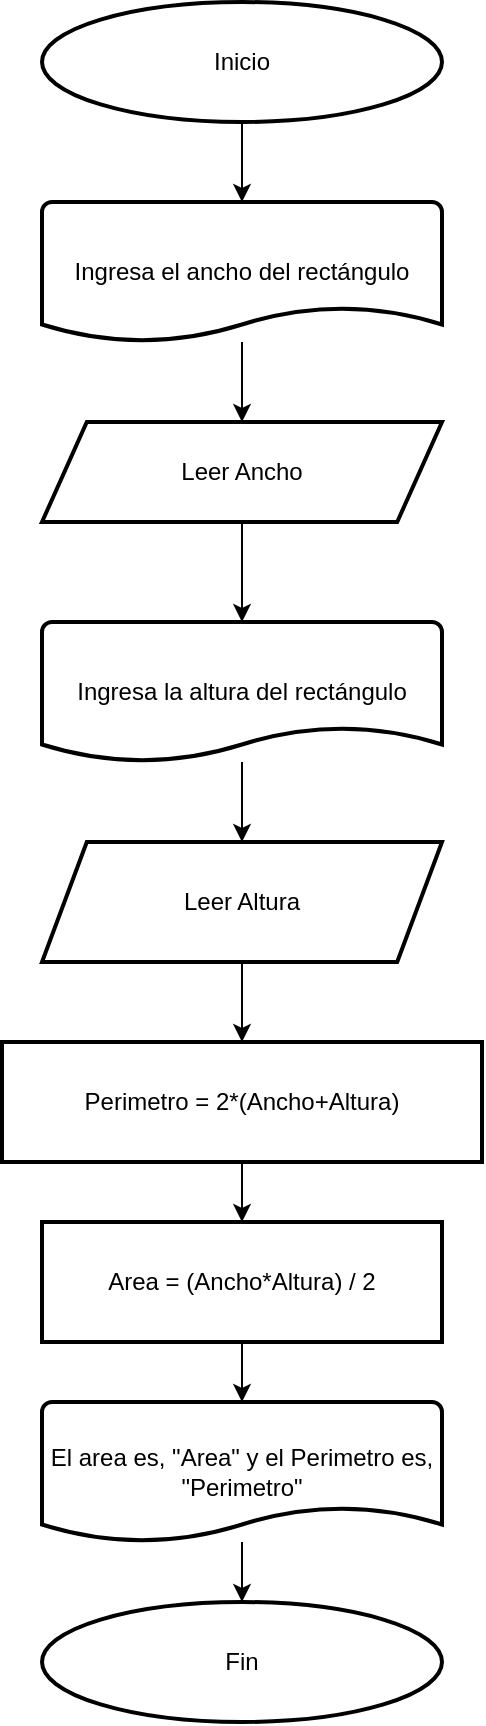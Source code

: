 <mxfile version="26.0.12">
  <diagram name="Página-1" id="JwfxMU_BXFs6GaLVffAk">
    <mxGraphModel dx="1603" dy="869" grid="1" gridSize="10" guides="1" tooltips="1" connect="1" arrows="1" fold="1" page="1" pageScale="1" pageWidth="850" pageHeight="1100" math="0" shadow="0">
      <root>
        <mxCell id="0" />
        <mxCell id="1" parent="0" />
        <mxCell id="w76SW74A-f2iMyCX6FlD-3" value="" style="edgeStyle=orthogonalEdgeStyle;rounded=0;orthogonalLoop=1;jettySize=auto;html=1;" edge="1" parent="1" source="w76SW74A-f2iMyCX6FlD-1" target="w76SW74A-f2iMyCX6FlD-2">
          <mxGeometry relative="1" as="geometry" />
        </mxCell>
        <mxCell id="w76SW74A-f2iMyCX6FlD-1" value="Inicio" style="strokeWidth=2;html=1;shape=mxgraph.flowchart.start_1;whiteSpace=wrap;" vertex="1" parent="1">
          <mxGeometry x="160" y="20" width="200" height="60" as="geometry" />
        </mxCell>
        <mxCell id="w76SW74A-f2iMyCX6FlD-14" value="" style="edgeStyle=orthogonalEdgeStyle;rounded=0;orthogonalLoop=1;jettySize=auto;html=1;" edge="1" parent="1" source="w76SW74A-f2iMyCX6FlD-2" target="w76SW74A-f2iMyCX6FlD-13">
          <mxGeometry relative="1" as="geometry" />
        </mxCell>
        <mxCell id="w76SW74A-f2iMyCX6FlD-2" value="Ingresa el ancho del rectángulo" style="strokeWidth=2;html=1;shape=mxgraph.flowchart.document2;whiteSpace=wrap;size=0.25;" vertex="1" parent="1">
          <mxGeometry x="160" y="120" width="200" height="70" as="geometry" />
        </mxCell>
        <mxCell id="w76SW74A-f2iMyCX6FlD-16" value="" style="edgeStyle=orthogonalEdgeStyle;rounded=0;orthogonalLoop=1;jettySize=auto;html=1;" edge="1" parent="1" source="w76SW74A-f2iMyCX6FlD-13" target="w76SW74A-f2iMyCX6FlD-15">
          <mxGeometry relative="1" as="geometry" />
        </mxCell>
        <mxCell id="w76SW74A-f2iMyCX6FlD-13" value="Leer Ancho" style="shape=parallelogram;html=1;strokeWidth=2;perimeter=parallelogramPerimeter;whiteSpace=wrap;rounded=1;arcSize=0;size=0.112;" vertex="1" parent="1">
          <mxGeometry x="160" y="230" width="200" height="50" as="geometry" />
        </mxCell>
        <mxCell id="w76SW74A-f2iMyCX6FlD-18" value="" style="edgeStyle=orthogonalEdgeStyle;rounded=0;orthogonalLoop=1;jettySize=auto;html=1;" edge="1" parent="1" source="w76SW74A-f2iMyCX6FlD-15" target="w76SW74A-f2iMyCX6FlD-17">
          <mxGeometry relative="1" as="geometry" />
        </mxCell>
        <mxCell id="w76SW74A-f2iMyCX6FlD-15" value="Ingresa la altura del rectángulo" style="strokeWidth=2;html=1;shape=mxgraph.flowchart.document2;whiteSpace=wrap;size=0.25;" vertex="1" parent="1">
          <mxGeometry x="160" y="330" width="200" height="70" as="geometry" />
        </mxCell>
        <mxCell id="w76SW74A-f2iMyCX6FlD-20" value="" style="edgeStyle=orthogonalEdgeStyle;rounded=0;orthogonalLoop=1;jettySize=auto;html=1;" edge="1" parent="1" source="w76SW74A-f2iMyCX6FlD-17" target="w76SW74A-f2iMyCX6FlD-19">
          <mxGeometry relative="1" as="geometry" />
        </mxCell>
        <mxCell id="w76SW74A-f2iMyCX6FlD-17" value="Leer Altura" style="shape=parallelogram;html=1;strokeWidth=2;perimeter=parallelogramPerimeter;whiteSpace=wrap;rounded=1;arcSize=0;size=0.112;" vertex="1" parent="1">
          <mxGeometry x="160" y="440" width="200" height="60" as="geometry" />
        </mxCell>
        <mxCell id="w76SW74A-f2iMyCX6FlD-22" value="" style="edgeStyle=orthogonalEdgeStyle;rounded=0;orthogonalLoop=1;jettySize=auto;html=1;" edge="1" parent="1" source="w76SW74A-f2iMyCX6FlD-19" target="w76SW74A-f2iMyCX6FlD-21">
          <mxGeometry relative="1" as="geometry" />
        </mxCell>
        <mxCell id="w76SW74A-f2iMyCX6FlD-19" value="Perimetro = 2*(Ancho+Altura)" style="rounded=1;whiteSpace=wrap;html=1;absoluteArcSize=1;arcSize=0;strokeWidth=2;" vertex="1" parent="1">
          <mxGeometry x="140" y="540" width="240" height="60" as="geometry" />
        </mxCell>
        <mxCell id="w76SW74A-f2iMyCX6FlD-24" value="" style="edgeStyle=orthogonalEdgeStyle;rounded=0;orthogonalLoop=1;jettySize=auto;html=1;" edge="1" parent="1" source="w76SW74A-f2iMyCX6FlD-21" target="w76SW74A-f2iMyCX6FlD-23">
          <mxGeometry relative="1" as="geometry" />
        </mxCell>
        <mxCell id="w76SW74A-f2iMyCX6FlD-21" value="Area = (Ancho*Altura) / 2" style="rounded=1;whiteSpace=wrap;html=1;absoluteArcSize=1;arcSize=0;strokeWidth=2;" vertex="1" parent="1">
          <mxGeometry x="160" y="630" width="200" height="60" as="geometry" />
        </mxCell>
        <mxCell id="w76SW74A-f2iMyCX6FlD-26" value="" style="edgeStyle=orthogonalEdgeStyle;rounded=0;orthogonalLoop=1;jettySize=auto;html=1;" edge="1" parent="1" source="w76SW74A-f2iMyCX6FlD-23" target="w76SW74A-f2iMyCX6FlD-25">
          <mxGeometry relative="1" as="geometry" />
        </mxCell>
        <mxCell id="w76SW74A-f2iMyCX6FlD-23" value="El area es, &quot;Area&quot; y el Perimetro es, &quot;Perimetro&quot;" style="strokeWidth=2;html=1;shape=mxgraph.flowchart.document2;whiteSpace=wrap;size=0.25;" vertex="1" parent="1">
          <mxGeometry x="160" y="720" width="200" height="70" as="geometry" />
        </mxCell>
        <mxCell id="w76SW74A-f2iMyCX6FlD-25" value="Fin" style="strokeWidth=2;html=1;shape=mxgraph.flowchart.start_1;whiteSpace=wrap;" vertex="1" parent="1">
          <mxGeometry x="160" y="820" width="200" height="60" as="geometry" />
        </mxCell>
      </root>
    </mxGraphModel>
  </diagram>
</mxfile>
